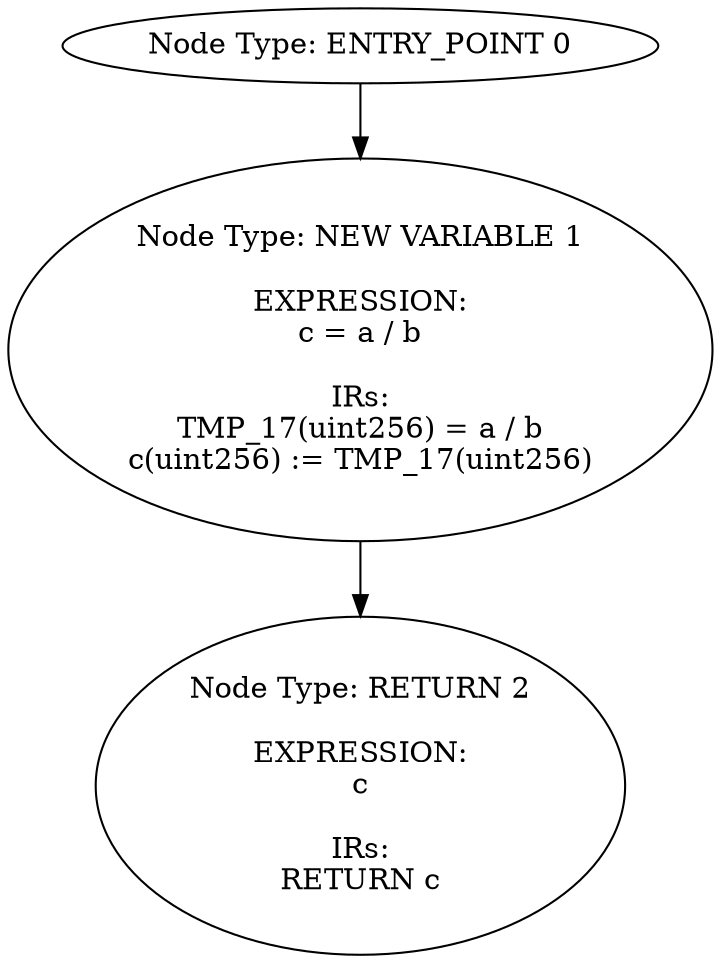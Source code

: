 digraph{
0[label="Node Type: ENTRY_POINT 0
"];
0->1;
1[label="Node Type: NEW VARIABLE 1

EXPRESSION:
c = a / b

IRs:
TMP_17(uint256) = a / b
c(uint256) := TMP_17(uint256)"];
1->2;
2[label="Node Type: RETURN 2

EXPRESSION:
c

IRs:
RETURN c"];
}
